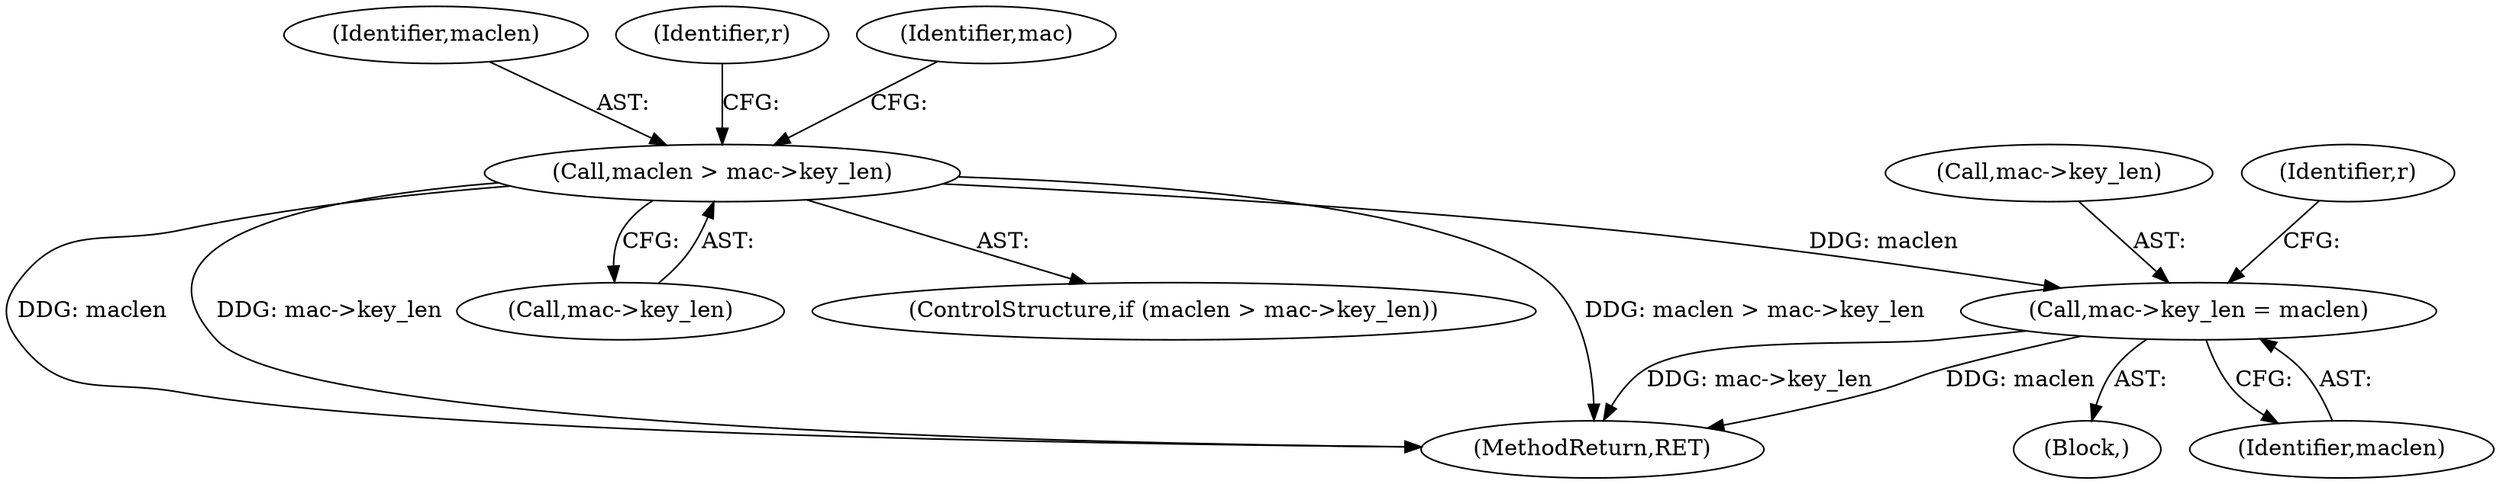 digraph "0_src_3095060f479b86288e31c79ecbc5131a66bcd2f9_2@pointer" {
"1000314" [label="(Call,mac->key_len = maclen)"];
"1000304" [label="(Call,maclen > mac->key_len)"];
"1000305" [label="(Identifier,maclen)"];
"1000251" [label="(Block,)"];
"1000311" [label="(Identifier,r)"];
"1000316" [label="(Identifier,mac)"];
"1000304" [label="(Call,maclen > mac->key_len)"];
"1000315" [label="(Call,mac->key_len)"];
"1000323" [label="(Identifier,r)"];
"1000418" [label="(MethodReturn,RET)"];
"1000306" [label="(Call,mac->key_len)"];
"1000303" [label="(ControlStructure,if (maclen > mac->key_len))"];
"1000318" [label="(Identifier,maclen)"];
"1000314" [label="(Call,mac->key_len = maclen)"];
"1000314" -> "1000251"  [label="AST: "];
"1000314" -> "1000318"  [label="CFG: "];
"1000315" -> "1000314"  [label="AST: "];
"1000318" -> "1000314"  [label="AST: "];
"1000323" -> "1000314"  [label="CFG: "];
"1000314" -> "1000418"  [label="DDG: mac->key_len"];
"1000314" -> "1000418"  [label="DDG: maclen"];
"1000304" -> "1000314"  [label="DDG: maclen"];
"1000304" -> "1000303"  [label="AST: "];
"1000304" -> "1000306"  [label="CFG: "];
"1000305" -> "1000304"  [label="AST: "];
"1000306" -> "1000304"  [label="AST: "];
"1000311" -> "1000304"  [label="CFG: "];
"1000316" -> "1000304"  [label="CFG: "];
"1000304" -> "1000418"  [label="DDG: maclen > mac->key_len"];
"1000304" -> "1000418"  [label="DDG: maclen"];
"1000304" -> "1000418"  [label="DDG: mac->key_len"];
}
